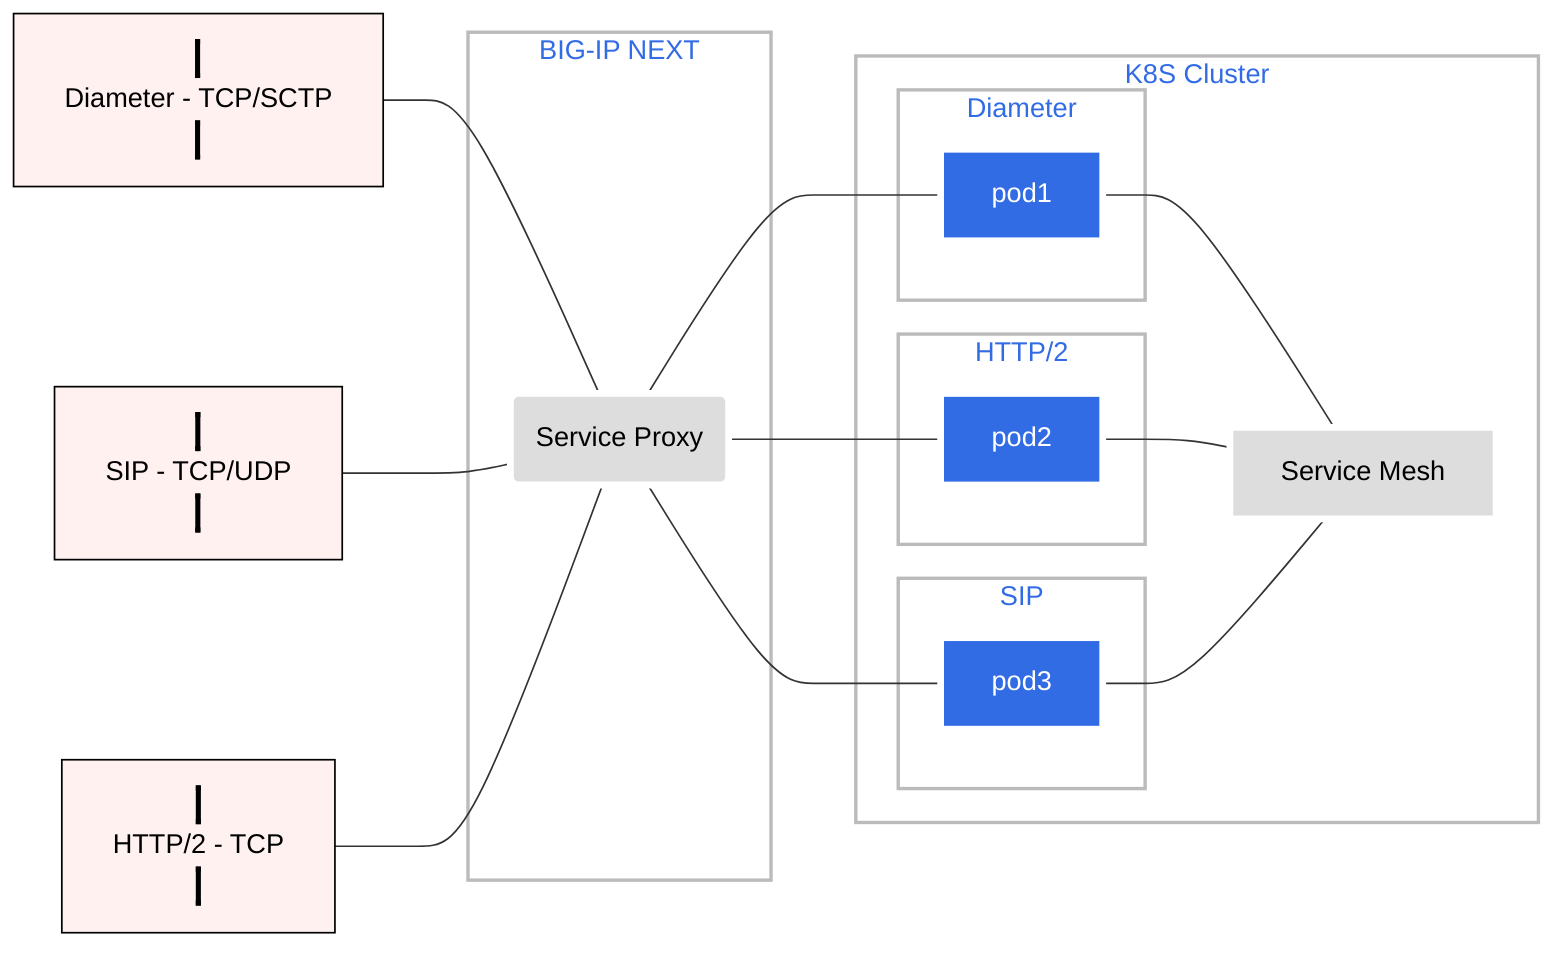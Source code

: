 graph LR;
    a[Diameter - TCP/SCTP] --- spk(Service Proxy)
    b[SIP - TCP/UDP] --- spk
    c[HTTP/2 - TCP] --- spk

    subgraph BIG-IP NEXT
        spk
    end
        spk --- pod1
        spk --- pod2
        spk --- pod3
    subgraph "K8S Cluster"
        subgraph "Diameter"
            pod1
        end
        subgraph "HTTP/2"
            pod2
        end
        subgraph "SIP"
            pod3
        end
        pod1 --- aspenmesh
        pod2 --- aspenmesh
        pod3 --- aspenmesh
            aspenmesh[Service Mesh]
    end
 
   classDef protocols fill:#fff1f0,stroke:#000000,stroke-width:1px,color:#000,border-style: solid;
   classDef f5 fill:#ddd,stroke:#fff,stroke-width:4px,color:#000;
   classDef k8s fill:#326ce5,stroke:#fff,stroke-width:4px,color:#fff;
   classDef cluster fill:#fff,stroke:#bbb,stroke-width:2px,color:#326ce5;
   class a,b,c protocols;
   class spk,aspenmesh f5;
   class pod1,pod2,pod3,pod4,pod5,pod6 k8s;
   class zoneA,zoneB cluster;